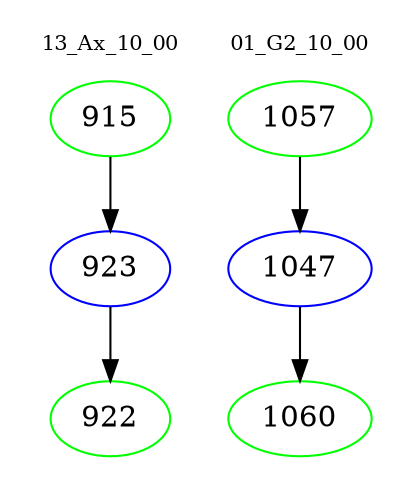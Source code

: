 digraph{
subgraph cluster_0 {
color = white
label = "13_Ax_10_00";
fontsize=10;
T0_915 [label="915", color="green"]
T0_915 -> T0_923 [color="black"]
T0_923 [label="923", color="blue"]
T0_923 -> T0_922 [color="black"]
T0_922 [label="922", color="green"]
}
subgraph cluster_1 {
color = white
label = "01_G2_10_00";
fontsize=10;
T1_1057 [label="1057", color="green"]
T1_1057 -> T1_1047 [color="black"]
T1_1047 [label="1047", color="blue"]
T1_1047 -> T1_1060 [color="black"]
T1_1060 [label="1060", color="green"]
}
}
